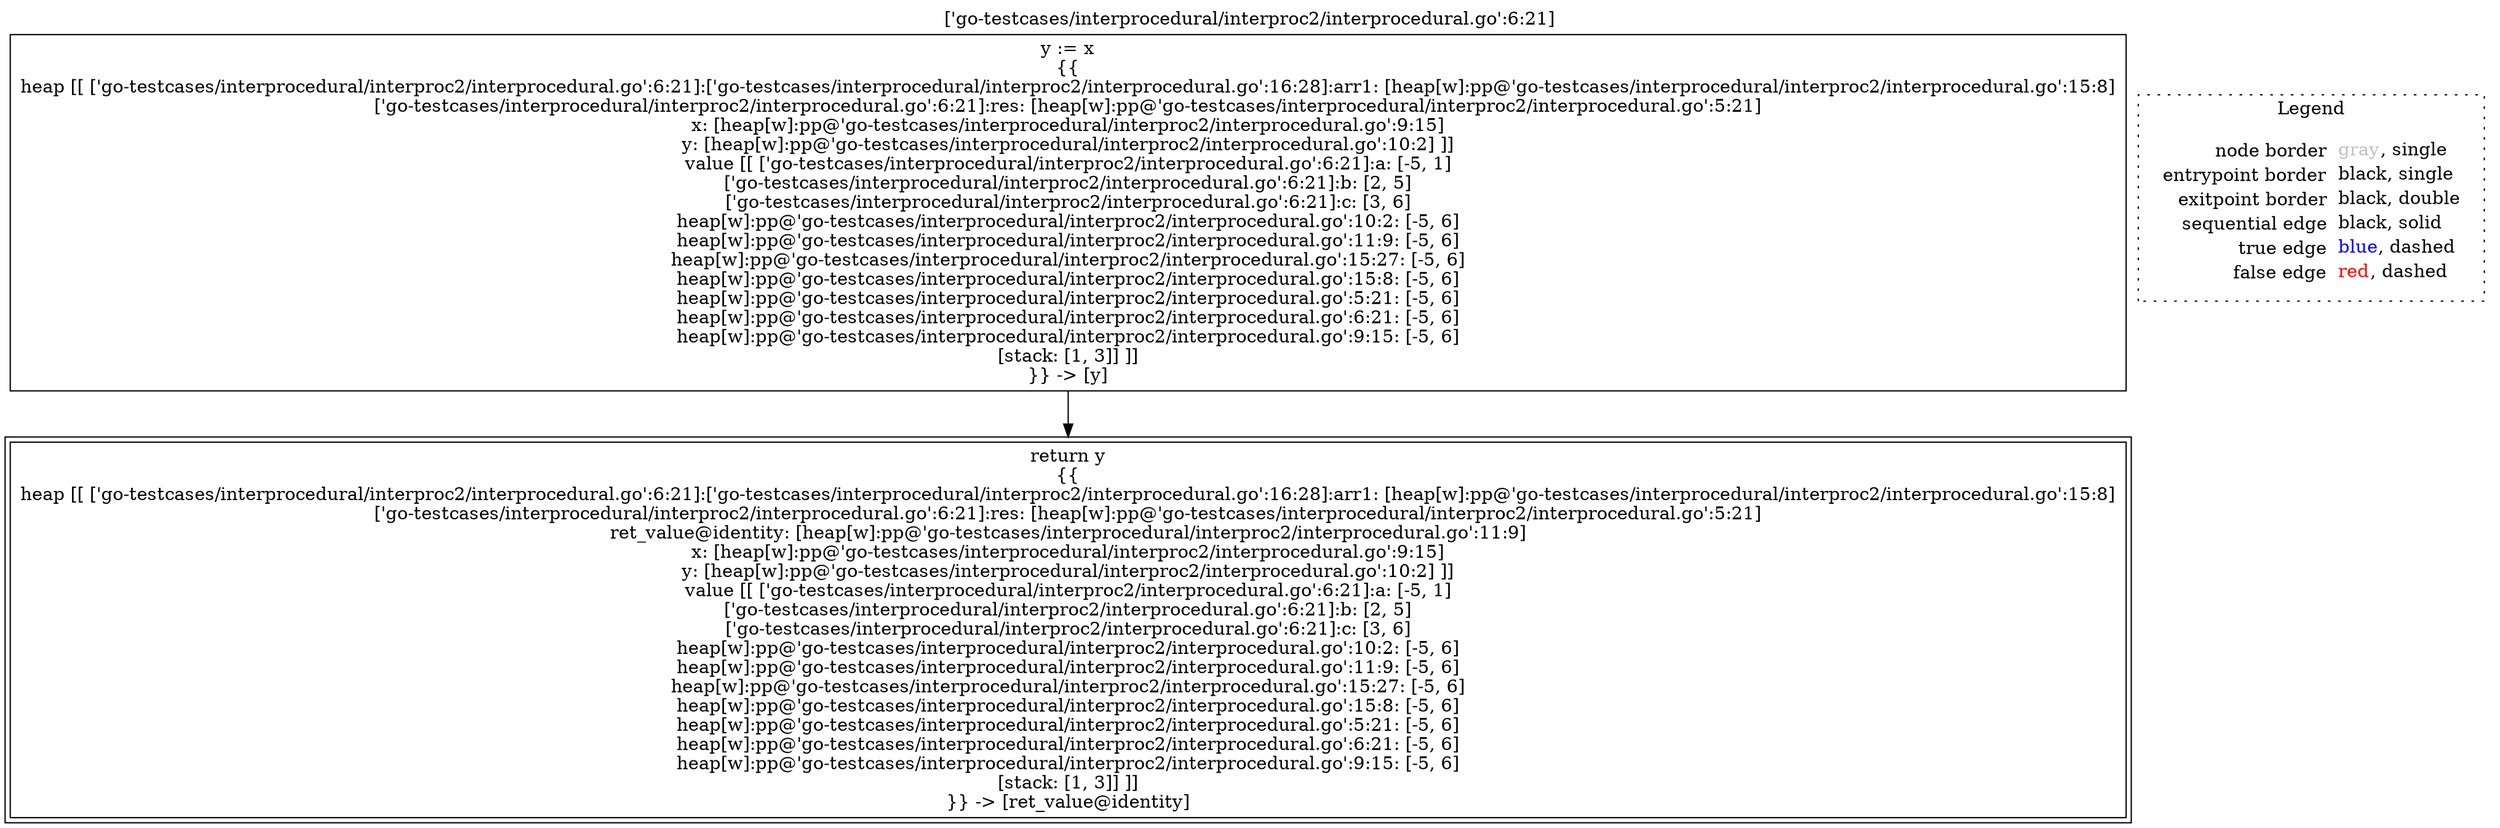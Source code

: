digraph {
	labelloc="t";
	label="['go-testcases/interprocedural/interproc2/interprocedural.go':6:21]";
	"node0" [shape="rect",color="black",label=<y := x<BR/>{{<BR/>heap [[ ['go-testcases/interprocedural/interproc2/interprocedural.go':6:21]:['go-testcases/interprocedural/interproc2/interprocedural.go':16:28]:arr1: [heap[w]:pp@'go-testcases/interprocedural/interproc2/interprocedural.go':15:8]<BR/>['go-testcases/interprocedural/interproc2/interprocedural.go':6:21]:res: [heap[w]:pp@'go-testcases/interprocedural/interproc2/interprocedural.go':5:21]<BR/>x: [heap[w]:pp@'go-testcases/interprocedural/interproc2/interprocedural.go':9:15]<BR/>y: [heap[w]:pp@'go-testcases/interprocedural/interproc2/interprocedural.go':10:2] ]]<BR/>value [[ ['go-testcases/interprocedural/interproc2/interprocedural.go':6:21]:a: [-5, 1]<BR/>['go-testcases/interprocedural/interproc2/interprocedural.go':6:21]:b: [2, 5]<BR/>['go-testcases/interprocedural/interproc2/interprocedural.go':6:21]:c: [3, 6]<BR/>heap[w]:pp@'go-testcases/interprocedural/interproc2/interprocedural.go':10:2: [-5, 6]<BR/>heap[w]:pp@'go-testcases/interprocedural/interproc2/interprocedural.go':11:9: [-5, 6]<BR/>heap[w]:pp@'go-testcases/interprocedural/interproc2/interprocedural.go':15:27: [-5, 6]<BR/>heap[w]:pp@'go-testcases/interprocedural/interproc2/interprocedural.go':15:8: [-5, 6]<BR/>heap[w]:pp@'go-testcases/interprocedural/interproc2/interprocedural.go':5:21: [-5, 6]<BR/>heap[w]:pp@'go-testcases/interprocedural/interproc2/interprocedural.go':6:21: [-5, 6]<BR/>heap[w]:pp@'go-testcases/interprocedural/interproc2/interprocedural.go':9:15: [-5, 6]<BR/>[stack: [1, 3]] ]]<BR/>}} -&gt; [y]>];
	"node1" [shape="rect",color="black",peripheries="2",label=<return y<BR/>{{<BR/>heap [[ ['go-testcases/interprocedural/interproc2/interprocedural.go':6:21]:['go-testcases/interprocedural/interproc2/interprocedural.go':16:28]:arr1: [heap[w]:pp@'go-testcases/interprocedural/interproc2/interprocedural.go':15:8]<BR/>['go-testcases/interprocedural/interproc2/interprocedural.go':6:21]:res: [heap[w]:pp@'go-testcases/interprocedural/interproc2/interprocedural.go':5:21]<BR/>ret_value@identity: [heap[w]:pp@'go-testcases/interprocedural/interproc2/interprocedural.go':11:9]<BR/>x: [heap[w]:pp@'go-testcases/interprocedural/interproc2/interprocedural.go':9:15]<BR/>y: [heap[w]:pp@'go-testcases/interprocedural/interproc2/interprocedural.go':10:2] ]]<BR/>value [[ ['go-testcases/interprocedural/interproc2/interprocedural.go':6:21]:a: [-5, 1]<BR/>['go-testcases/interprocedural/interproc2/interprocedural.go':6:21]:b: [2, 5]<BR/>['go-testcases/interprocedural/interproc2/interprocedural.go':6:21]:c: [3, 6]<BR/>heap[w]:pp@'go-testcases/interprocedural/interproc2/interprocedural.go':10:2: [-5, 6]<BR/>heap[w]:pp@'go-testcases/interprocedural/interproc2/interprocedural.go':11:9: [-5, 6]<BR/>heap[w]:pp@'go-testcases/interprocedural/interproc2/interprocedural.go':15:27: [-5, 6]<BR/>heap[w]:pp@'go-testcases/interprocedural/interproc2/interprocedural.go':15:8: [-5, 6]<BR/>heap[w]:pp@'go-testcases/interprocedural/interproc2/interprocedural.go':5:21: [-5, 6]<BR/>heap[w]:pp@'go-testcases/interprocedural/interproc2/interprocedural.go':6:21: [-5, 6]<BR/>heap[w]:pp@'go-testcases/interprocedural/interproc2/interprocedural.go':9:15: [-5, 6]<BR/>[stack: [1, 3]] ]]<BR/>}} -&gt; [ret_value@identity]>];
	"node0" -> "node1" [color="black"];
subgraph cluster_legend {
	label="Legend";
	style=dotted;
	node [shape=plaintext];
	"legend" [label=<<table border="0" cellpadding="2" cellspacing="0" cellborder="0"><tr><td align="right">node border&nbsp;</td><td align="left"><font color="gray">gray</font>, single</td></tr><tr><td align="right">entrypoint border&nbsp;</td><td align="left"><font color="black">black</font>, single</td></tr><tr><td align="right">exitpoint border&nbsp;</td><td align="left"><font color="black">black</font>, double</td></tr><tr><td align="right">sequential edge&nbsp;</td><td align="left"><font color="black">black</font>, solid</td></tr><tr><td align="right">true edge&nbsp;</td><td align="left"><font color="blue">blue</font>, dashed</td></tr><tr><td align="right">false edge&nbsp;</td><td align="left"><font color="red">red</font>, dashed</td></tr></table>>];
}

}
